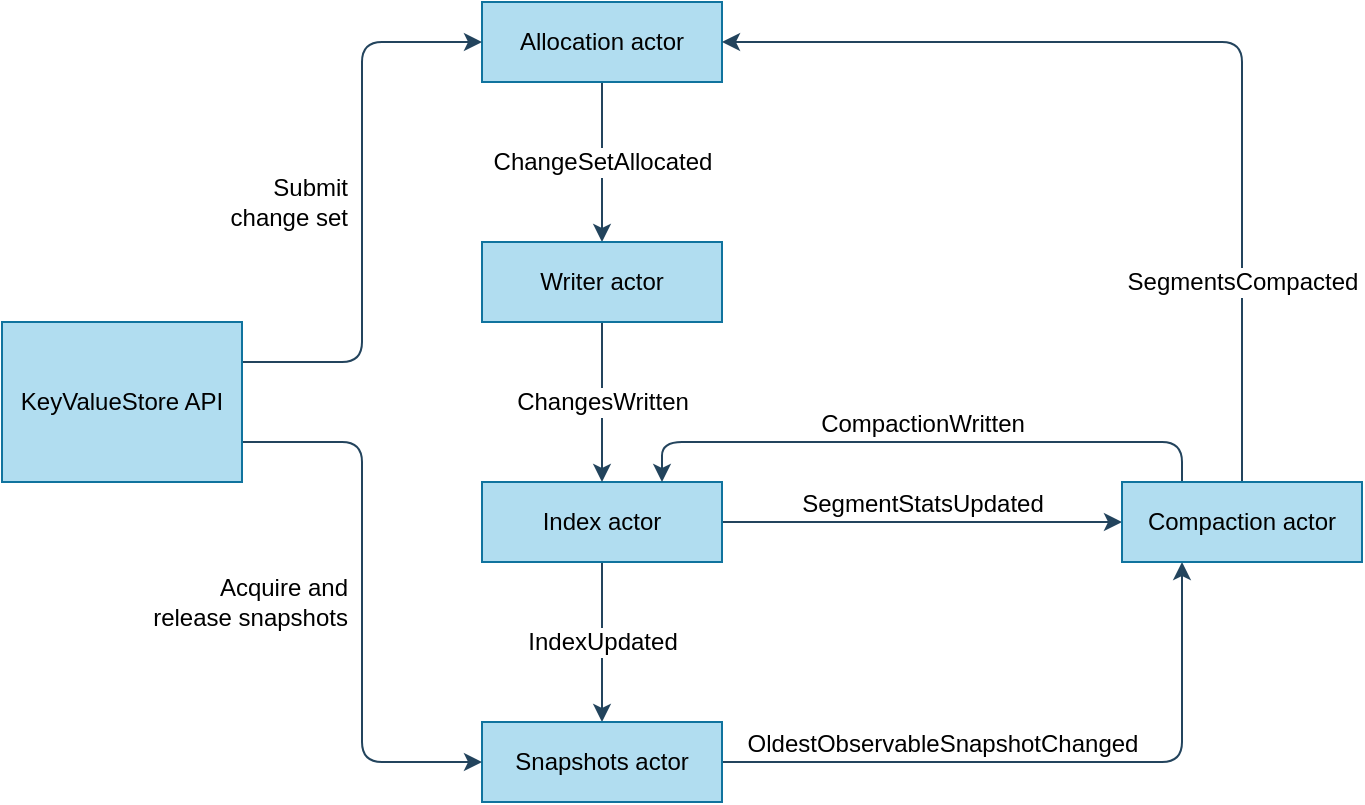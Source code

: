 <mxfile version="20.4.0" type="device"><diagram id="CfNy0UvEecBk8qA91M3T" name="Page-1"><mxGraphModel dx="1038" dy="579" grid="1" gridSize="10" guides="1" tooltips="1" connect="1" arrows="1" fold="1" page="1" pageScale="1" pageWidth="827" pageHeight="1169" math="0" shadow="0"><root><mxCell id="0"/><mxCell id="1" parent="0"/><mxCell id="Fa6ntb6umihQbvfTM2a--8" value="ChangeSetAllocated" style="edgeStyle=orthogonalEdgeStyle;rounded=0;orthogonalLoop=1;jettySize=auto;html=1;fontSize=12;fillColor=#bac8d3;strokeColor=#23445d;" edge="1" parent="1" source="Fa6ntb6umihQbvfTM2a--1" target="Fa6ntb6umihQbvfTM2a--5"><mxGeometry relative="1" as="geometry"/></mxCell><mxCell id="Fa6ntb6umihQbvfTM2a--1" value="Allocation actor" style="whiteSpace=wrap;html=1;fillColor=#b1ddf0;strokeColor=#10739e;fontStyle=0;fontSize=12;" vertex="1" parent="1"><mxGeometry x="320" y="80" width="120" height="40" as="geometry"/></mxCell><mxCell id="Fa6ntb6umihQbvfTM2a--11" value="IndexUpdated" style="edgeStyle=orthogonalEdgeStyle;rounded=0;orthogonalLoop=1;jettySize=auto;html=1;fontSize=12;fillColor=#bac8d3;strokeColor=#23445d;" edge="1" parent="1" source="Fa6ntb6umihQbvfTM2a--2" target="Fa6ntb6umihQbvfTM2a--4"><mxGeometry relative="1" as="geometry"/></mxCell><mxCell id="Fa6ntb6umihQbvfTM2a--12" value="SegmentStatsUpdated" style="edgeStyle=orthogonalEdgeStyle;rounded=0;orthogonalLoop=1;jettySize=auto;html=1;fontSize=12;verticalAlign=bottom;fillColor=#bac8d3;strokeColor=#23445d;" edge="1" parent="1" source="Fa6ntb6umihQbvfTM2a--2" target="Fa6ntb6umihQbvfTM2a--6"><mxGeometry relative="1" as="geometry"/></mxCell><mxCell id="Fa6ntb6umihQbvfTM2a--2" value="Index actor" style="whiteSpace=wrap;html=1;fillColor=#b1ddf0;strokeColor=#10739e;fontStyle=0;fontSize=12;" vertex="1" parent="1"><mxGeometry x="320" y="320" width="120" height="40" as="geometry"/></mxCell><mxCell id="Fa6ntb6umihQbvfTM2a--15" value="OldestObservableSnapshotChanged" style="edgeStyle=orthogonalEdgeStyle;rounded=1;orthogonalLoop=1;jettySize=auto;html=1;entryX=0.25;entryY=1;entryDx=0;entryDy=0;fontSize=12;verticalAlign=bottom;fillColor=#bac8d3;strokeColor=#23445d;" edge="1" parent="1" source="Fa6ntb6umihQbvfTM2a--4" target="Fa6ntb6umihQbvfTM2a--6"><mxGeometry x="-0.333" relative="1" as="geometry"><mxPoint as="offset"/></mxGeometry></mxCell><mxCell id="Fa6ntb6umihQbvfTM2a--4" value="Snapshots actor" style="whiteSpace=wrap;html=1;fillColor=#b1ddf0;strokeColor=#10739e;fontStyle=0;fontSize=12;" vertex="1" parent="1"><mxGeometry x="320" y="440" width="120" height="40" as="geometry"/></mxCell><mxCell id="Fa6ntb6umihQbvfTM2a--9" value="ChangesWritten" style="edgeStyle=orthogonalEdgeStyle;rounded=0;orthogonalLoop=1;jettySize=auto;html=1;fontSize=12;fillColor=#bac8d3;strokeColor=#23445d;" edge="1" parent="1" source="Fa6ntb6umihQbvfTM2a--5" target="Fa6ntb6umihQbvfTM2a--2"><mxGeometry relative="1" as="geometry"/></mxCell><mxCell id="Fa6ntb6umihQbvfTM2a--5" value="Writer actor" style="whiteSpace=wrap;html=1;fillColor=#b1ddf0;strokeColor=#10739e;fontStyle=0;fontSize=12;" vertex="1" parent="1"><mxGeometry x="320" y="200" width="120" height="40" as="geometry"/></mxCell><mxCell id="Fa6ntb6umihQbvfTM2a--13" value="SegmentsCompacted" style="edgeStyle=orthogonalEdgeStyle;rounded=1;orthogonalLoop=1;jettySize=auto;html=1;entryX=1;entryY=0.5;entryDx=0;entryDy=0;fontSize=12;exitX=0.5;exitY=0;exitDx=0;exitDy=0;fillColor=#bac8d3;strokeColor=#23445d;" edge="1" parent="1" source="Fa6ntb6umihQbvfTM2a--6" target="Fa6ntb6umihQbvfTM2a--1"><mxGeometry x="-0.583" relative="1" as="geometry"><mxPoint as="offset"/></mxGeometry></mxCell><mxCell id="Fa6ntb6umihQbvfTM2a--14" value="CompactionWritten" style="edgeStyle=orthogonalEdgeStyle;rounded=1;orthogonalLoop=1;jettySize=auto;html=1;exitX=0.25;exitY=0;exitDx=0;exitDy=0;entryX=0.75;entryY=0;entryDx=0;entryDy=0;fontSize=12;verticalAlign=bottom;fillColor=#bac8d3;strokeColor=#23445d;" edge="1" parent="1" source="Fa6ntb6umihQbvfTM2a--6" target="Fa6ntb6umihQbvfTM2a--2"><mxGeometry relative="1" as="geometry"/></mxCell><mxCell id="Fa6ntb6umihQbvfTM2a--6" value="Compaction actor" style="whiteSpace=wrap;html=1;fillColor=#b1ddf0;strokeColor=#10739e;fontStyle=0;fontSize=12;" vertex="1" parent="1"><mxGeometry x="640" y="320" width="120" height="40" as="geometry"/></mxCell><mxCell id="Fa6ntb6umihQbvfTM2a--16" value="Submit&lt;br&gt;change set" style="edgeStyle=orthogonalEdgeStyle;rounded=1;orthogonalLoop=1;jettySize=auto;html=1;exitX=1;exitY=0.25;exitDx=0;exitDy=0;entryX=0;entryY=0.5;entryDx=0;entryDy=0;fontSize=12;align=right;spacingRight=6;fillColor=#bac8d3;strokeColor=#23445d;" edge="1" parent="1" source="Fa6ntb6umihQbvfTM2a--7" target="Fa6ntb6umihQbvfTM2a--1"><mxGeometry relative="1" as="geometry"/></mxCell><mxCell id="Fa6ntb6umihQbvfTM2a--17" value="Acquire and&lt;br&gt;release snapshots" style="edgeStyle=orthogonalEdgeStyle;rounded=1;orthogonalLoop=1;jettySize=auto;html=1;exitX=1;exitY=0.75;exitDx=0;exitDy=0;entryX=0;entryY=0.5;entryDx=0;entryDy=0;fontSize=12;align=right;spacingRight=6;fillColor=#bac8d3;strokeColor=#23445d;" edge="1" parent="1" source="Fa6ntb6umihQbvfTM2a--7" target="Fa6ntb6umihQbvfTM2a--4"><mxGeometry relative="1" as="geometry"/></mxCell><mxCell id="Fa6ntb6umihQbvfTM2a--7" value="KeyValueStore API" style="whiteSpace=wrap;html=1;fillColor=#b1ddf0;strokeColor=#10739e;fontStyle=0;fontSize=12;" vertex="1" parent="1"><mxGeometry x="80" y="240" width="120" height="80" as="geometry"/></mxCell></root></mxGraphModel></diagram></mxfile>